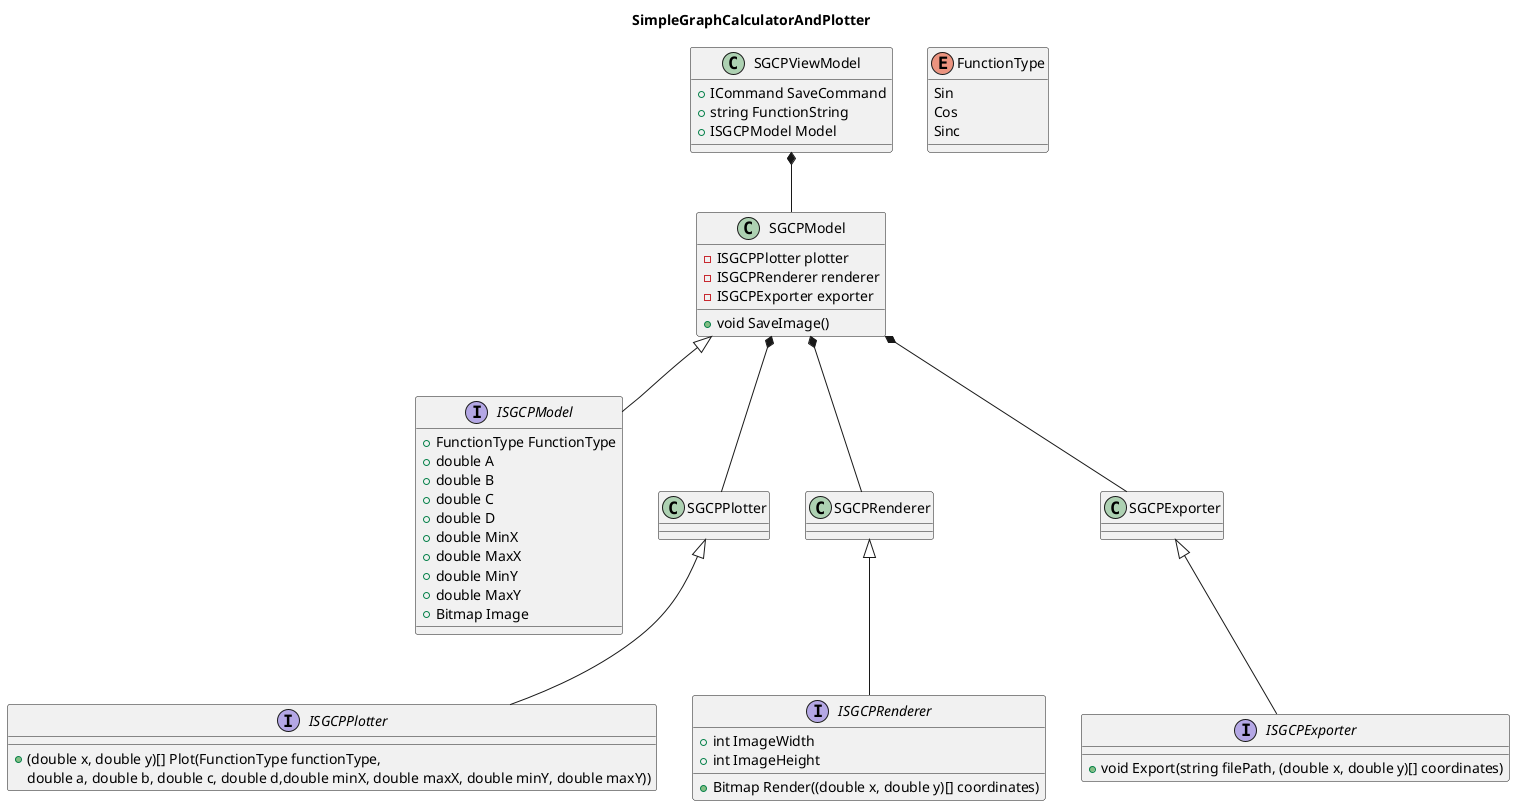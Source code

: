 ﻿@startuml
'https://plantuml.com/de/class-diagram

title SimpleGraphCalculatorAndPlotter

interface ISGCPModel
interface ISGCPPlotter
interface ISGCPRenderer
interface ISGCPExporter

SGCPModel <|-- ISGCPModel
SGCPPlotter <|-- ISGCPPlotter
SGCPRenderer <|-- ISGCPRenderer
SGCPExporter <|-- ISGCPExporter

SGCPViewModel *-- SGCPModel
SGCPModel *-- SGCPPlotter
SGCPModel *-- SGCPRenderer
SGCPModel *-- SGCPExporter

enum FunctionType 
{
    Sin
    Cos
    Sinc
}

class SGCPViewModel
{
    +ICommand SaveCommand
    +string FunctionString
    +ISGCPModel Model
}

class SGCPModel
{
    +void SaveImage()
    -ISGCPPlotter plotter
    -ISGCPRenderer renderer
    -ISGCPExporter exporter
}

interface ISGCPModel
{
    +FunctionType FunctionType
    +double A
    +double B
    +double C
    +double D
    +double MinX
    +double MaxX
    +double MinY
    +double MaxY
    +Bitmap Image
}

interface ISGCPPlotter
{
    +(double x, double y)[] Plot(FunctionType functionType, 
    double a, double b, double c, double d,double minX, double maxX, double minY, double maxY))
}

interface ISGCPRenderer
{
    +int ImageWidth
    +int ImageHeight
    +Bitmap Render((double x, double y)[] coordinates)
}

interface ISGCPExporter
{
    +void Export(string filePath, (double x, double y)[] coordinates)
}

@enduml